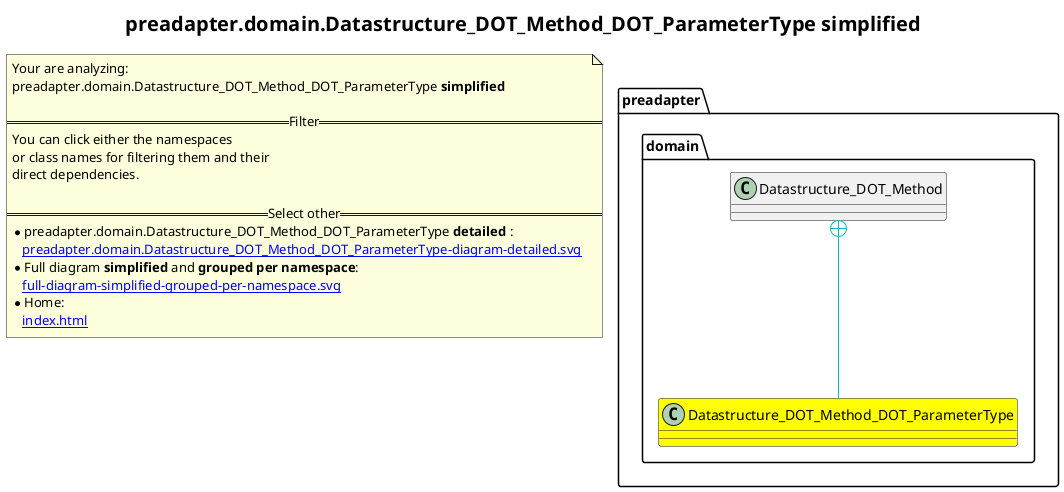 @startuml
title <size:20>preadapter.domain.Datastructure_DOT_Method_DOT_ParameterType **simplified** </size>
note "Your are analyzing:\npreadapter.domain.Datastructure_DOT_Method_DOT_ParameterType **simplified** \n\n==Filter==\nYou can click either the namespaces \nor class names for filtering them and their\ndirect dependencies.\n\n==Select other==\n* preadapter.domain.Datastructure_DOT_Method_DOT_ParameterType **detailed** :\n   [[preadapter.domain.Datastructure_DOT_Method_DOT_ParameterType-diagram-detailed.svg]]\n* Full diagram **simplified** and **grouped per namespace**:\n   [[full-diagram-simplified-grouped-per-namespace.svg]]\n* Home:\n   [[index.html]]" as FloatingNote
  class preadapter.domain.Datastructure_DOT_Method_DOT_ParameterType [[preadapter.domain.Datastructure_DOT_Method_DOT_ParameterType-diagram-simplified.svg]] #yellow {
  }
  class preadapter.domain.Datastructure_DOT_Method [[preadapter.domain.Datastructure_DOT_Method-diagram-simplified.svg]]  {
  }
 ' *************************************** 
 ' *************************************** 
 ' *************************************** 
' Class relations extracted from namespace:
' preadapter.domain
preadapter.domain.Datastructure_DOT_Method +-[#10BBBB]- preadapter.domain.Datastructure_DOT_Method_DOT_ParameterType 
@enduml